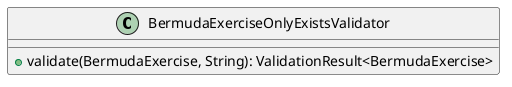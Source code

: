 @startuml

    class BermudaExerciseOnlyExistsValidator [[BermudaExerciseOnlyExistsValidator.html]] {
        +validate(BermudaExercise, String): ValidationResult<BermudaExercise>
    }

@enduml
